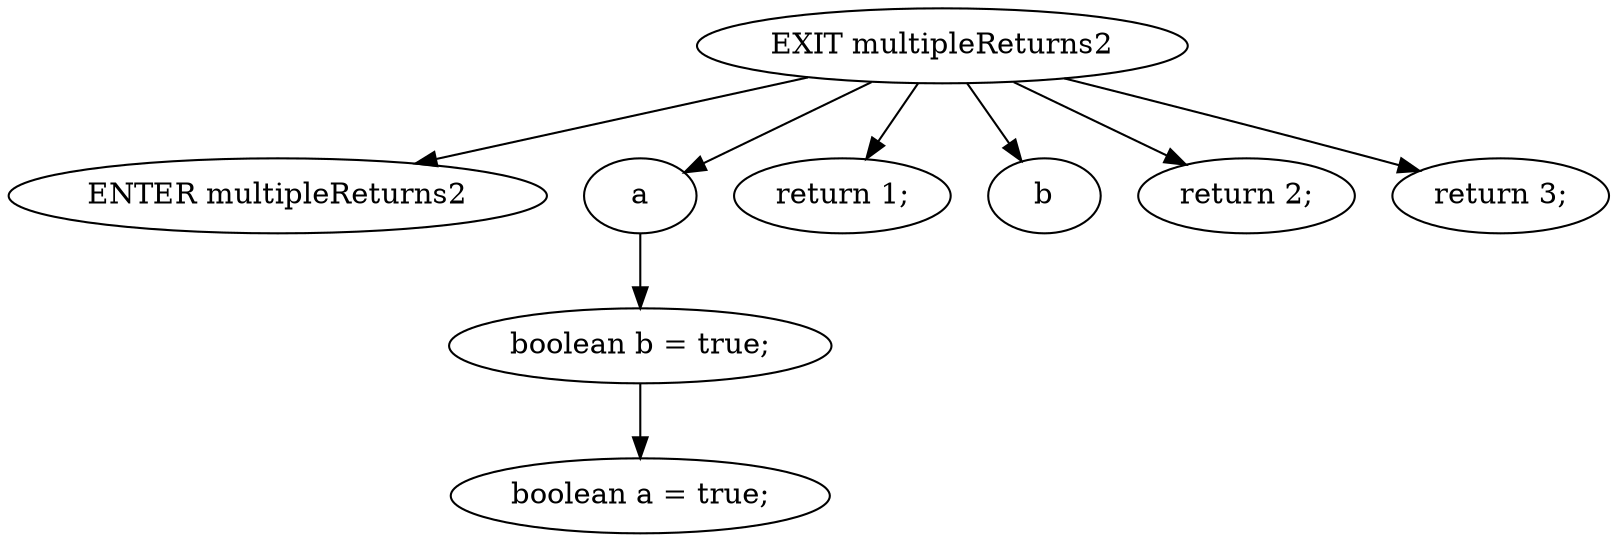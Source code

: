 digraph G {
  0 [ label="ENTER multipleReturns2" ];
  1 [ label="EXIT multipleReturns2" ];
  2 [ label="boolean a = true;" ];
  3 [ label="boolean b = true;" ];
  4 [ label="a" ];
  5 [ label="return 1;" ];
  6 [ label="b" ];
  7 [ label="return 2;" ];
  8 [ label="return 3;" ];
  1 -> 6;
  1 -> 4;
  1 -> 7;
  1 -> 0;
  1 -> 5;
  3 -> 2;
  1 -> 8;
  4 -> 3;
}
